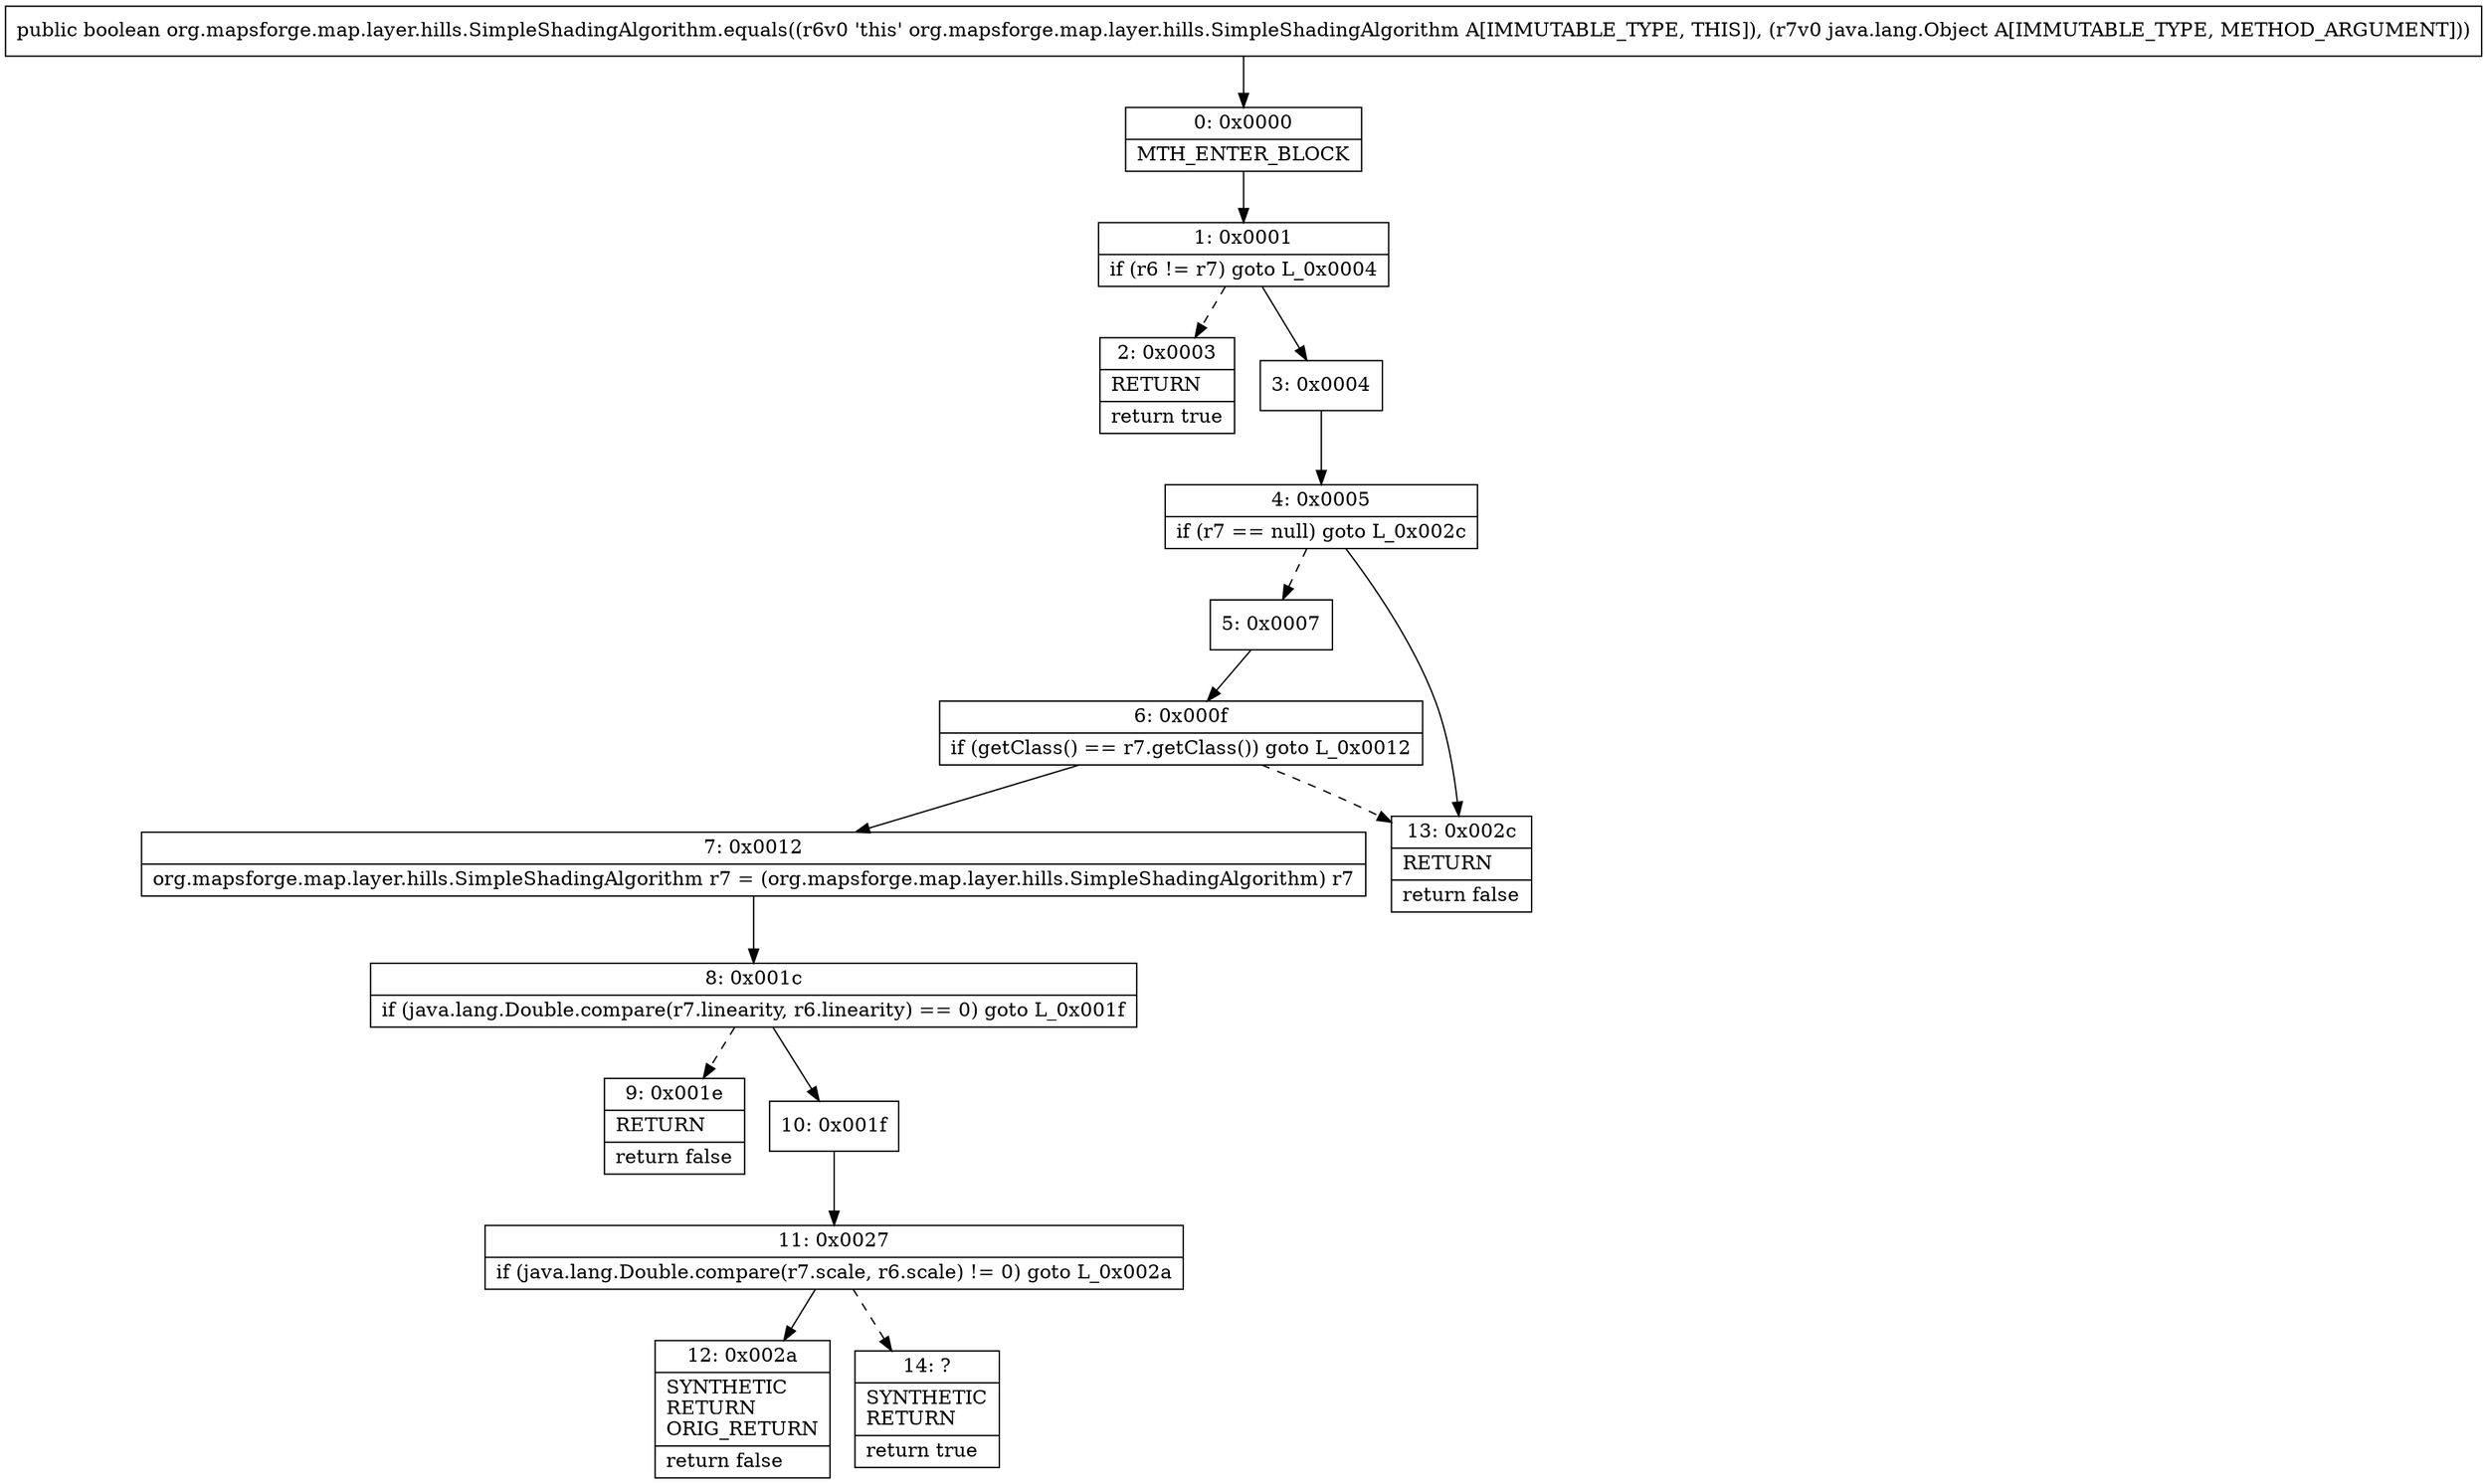 digraph "CFG fororg.mapsforge.map.layer.hills.SimpleShadingAlgorithm.equals(Ljava\/lang\/Object;)Z" {
Node_0 [shape=record,label="{0\:\ 0x0000|MTH_ENTER_BLOCK\l}"];
Node_1 [shape=record,label="{1\:\ 0x0001|if (r6 != r7) goto L_0x0004\l}"];
Node_2 [shape=record,label="{2\:\ 0x0003|RETURN\l|return true\l}"];
Node_3 [shape=record,label="{3\:\ 0x0004}"];
Node_4 [shape=record,label="{4\:\ 0x0005|if (r7 == null) goto L_0x002c\l}"];
Node_5 [shape=record,label="{5\:\ 0x0007}"];
Node_6 [shape=record,label="{6\:\ 0x000f|if (getClass() == r7.getClass()) goto L_0x0012\l}"];
Node_7 [shape=record,label="{7\:\ 0x0012|org.mapsforge.map.layer.hills.SimpleShadingAlgorithm r7 = (org.mapsforge.map.layer.hills.SimpleShadingAlgorithm) r7\l}"];
Node_8 [shape=record,label="{8\:\ 0x001c|if (java.lang.Double.compare(r7.linearity, r6.linearity) == 0) goto L_0x001f\l}"];
Node_9 [shape=record,label="{9\:\ 0x001e|RETURN\l|return false\l}"];
Node_10 [shape=record,label="{10\:\ 0x001f}"];
Node_11 [shape=record,label="{11\:\ 0x0027|if (java.lang.Double.compare(r7.scale, r6.scale) != 0) goto L_0x002a\l}"];
Node_12 [shape=record,label="{12\:\ 0x002a|SYNTHETIC\lRETURN\lORIG_RETURN\l|return false\l}"];
Node_13 [shape=record,label="{13\:\ 0x002c|RETURN\l|return false\l}"];
Node_14 [shape=record,label="{14\:\ ?|SYNTHETIC\lRETURN\l|return true\l}"];
MethodNode[shape=record,label="{public boolean org.mapsforge.map.layer.hills.SimpleShadingAlgorithm.equals((r6v0 'this' org.mapsforge.map.layer.hills.SimpleShadingAlgorithm A[IMMUTABLE_TYPE, THIS]), (r7v0 java.lang.Object A[IMMUTABLE_TYPE, METHOD_ARGUMENT])) }"];
MethodNode -> Node_0;
Node_0 -> Node_1;
Node_1 -> Node_2[style=dashed];
Node_1 -> Node_3;
Node_3 -> Node_4;
Node_4 -> Node_5[style=dashed];
Node_4 -> Node_13;
Node_5 -> Node_6;
Node_6 -> Node_7;
Node_6 -> Node_13[style=dashed];
Node_7 -> Node_8;
Node_8 -> Node_9[style=dashed];
Node_8 -> Node_10;
Node_10 -> Node_11;
Node_11 -> Node_12;
Node_11 -> Node_14[style=dashed];
}

